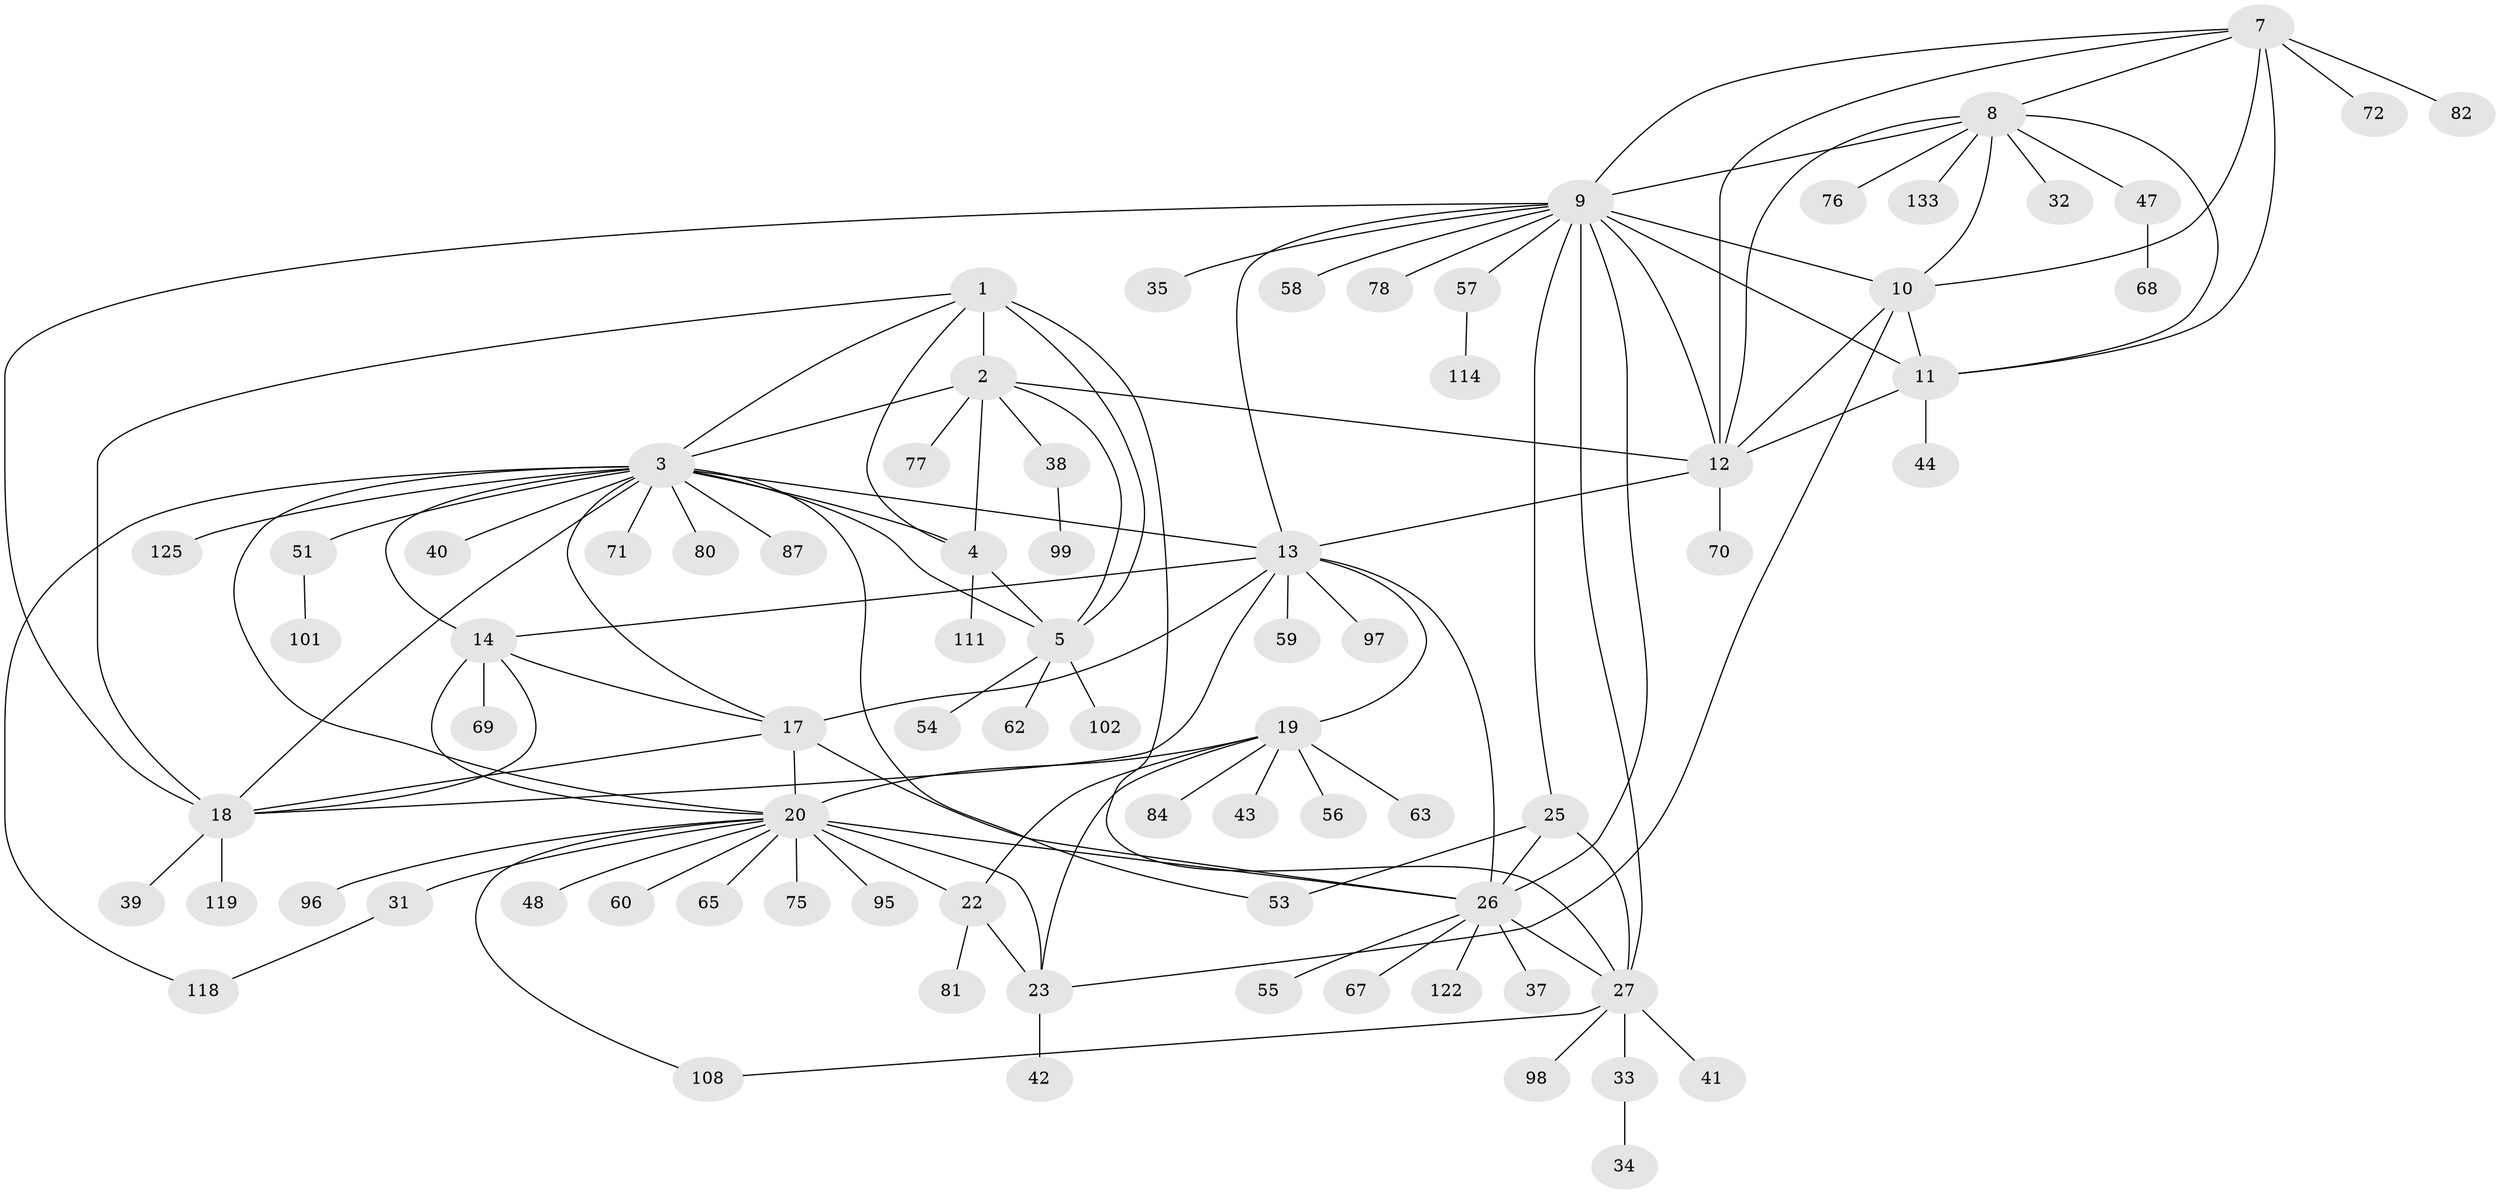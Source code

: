 // original degree distribution, {7: 0.05263157894736842, 14: 0.007518796992481203, 6: 0.03007518796992481, 9: 0.045112781954887216, 11: 0.015037593984962405, 8: 0.022556390977443608, 10: 0.022556390977443608, 17: 0.007518796992481203, 5: 0.015037593984962405, 12: 0.007518796992481203, 3: 0.05263157894736842, 1: 0.5338345864661654, 2: 0.18045112781954886, 4: 0.007518796992481203}
// Generated by graph-tools (version 1.1) at 2025/19/03/04/25 18:19:57]
// undirected, 79 vertices, 121 edges
graph export_dot {
graph [start="1"]
  node [color=gray90,style=filled];
  1;
  2 [super="+91+6"];
  3 [super="+16+83"];
  4;
  5 [super="+64"];
  7;
  8;
  9 [super="+103+28"];
  10;
  11;
  12;
  13 [super="+132+93+15+112"];
  14;
  17 [super="+113"];
  18 [super="+52+79"];
  19;
  20 [super="+24+49+46+21+131"];
  22;
  23;
  25 [super="+105"];
  26 [super="+36+104+30+94+86"];
  27 [super="+29"];
  31 [super="+45"];
  32;
  33;
  34;
  35;
  37;
  38;
  39;
  40;
  41;
  42;
  43;
  44 [super="+126"];
  47;
  48 [super="+73"];
  51 [super="+92+107"];
  53;
  54;
  55;
  56;
  57;
  58;
  59;
  60;
  62;
  63;
  65;
  67;
  68;
  69;
  70;
  71;
  72;
  75;
  76;
  77;
  78;
  80;
  81;
  82;
  84;
  87 [super="+127+128"];
  95;
  96 [super="+123"];
  97;
  98;
  99;
  101;
  102 [super="+129"];
  108 [super="+117"];
  111;
  114;
  118;
  119;
  122 [super="+124"];
  125;
  133;
  1 -- 2 [weight=2];
  1 -- 3;
  1 -- 4;
  1 -- 5;
  1 -- 18;
  1 -- 27;
  2 -- 3 [weight=3];
  2 -- 4 [weight=2];
  2 -- 5 [weight=2];
  2 -- 77;
  2 -- 38;
  2 -- 12;
  3 -- 4;
  3 -- 5;
  3 -- 51;
  3 -- 53;
  3 -- 71;
  3 -- 80;
  3 -- 87;
  3 -- 40;
  3 -- 13 [weight=2];
  3 -- 14;
  3 -- 17;
  3 -- 18;
  3 -- 118;
  3 -- 125;
  3 -- 20 [weight=3];
  4 -- 5;
  4 -- 111;
  5 -- 54;
  5 -- 62;
  5 -- 102;
  7 -- 8;
  7 -- 9;
  7 -- 10;
  7 -- 11;
  7 -- 12;
  7 -- 72;
  7 -- 82;
  8 -- 9;
  8 -- 10;
  8 -- 11;
  8 -- 12;
  8 -- 32;
  8 -- 47;
  8 -- 76;
  8 -- 133;
  9 -- 10;
  9 -- 11;
  9 -- 12;
  9 -- 35;
  9 -- 57;
  9 -- 78;
  9 -- 13;
  9 -- 18;
  9 -- 58;
  9 -- 26 [weight=2];
  9 -- 27 [weight=2];
  9 -- 25;
  10 -- 11;
  10 -- 12;
  10 -- 23;
  11 -- 12;
  11 -- 44;
  12 -- 70;
  12 -- 13;
  13 -- 14 [weight=2];
  13 -- 17 [weight=2];
  13 -- 18 [weight=2];
  13 -- 59;
  13 -- 97;
  13 -- 19;
  13 -- 26;
  14 -- 17;
  14 -- 18;
  14 -- 69;
  14 -- 20;
  17 -- 18;
  17 -- 26;
  17 -- 20;
  18 -- 39;
  18 -- 119;
  19 -- 20 [weight=3];
  19 -- 22;
  19 -- 23;
  19 -- 43;
  19 -- 56;
  19 -- 63;
  19 -- 84;
  20 -- 22 [weight=3];
  20 -- 23 [weight=3];
  20 -- 65;
  20 -- 95;
  20 -- 96;
  20 -- 60;
  20 -- 75;
  20 -- 108;
  20 -- 48;
  20 -- 31;
  20 -- 26;
  22 -- 23;
  22 -- 81;
  23 -- 42;
  25 -- 26 [weight=2];
  25 -- 27 [weight=2];
  25 -- 53;
  26 -- 27 [weight=4];
  26 -- 37;
  26 -- 122;
  26 -- 67;
  26 -- 55;
  27 -- 33;
  27 -- 98;
  27 -- 41;
  27 -- 108;
  31 -- 118;
  33 -- 34;
  38 -- 99;
  47 -- 68;
  51 -- 101;
  57 -- 114;
}
